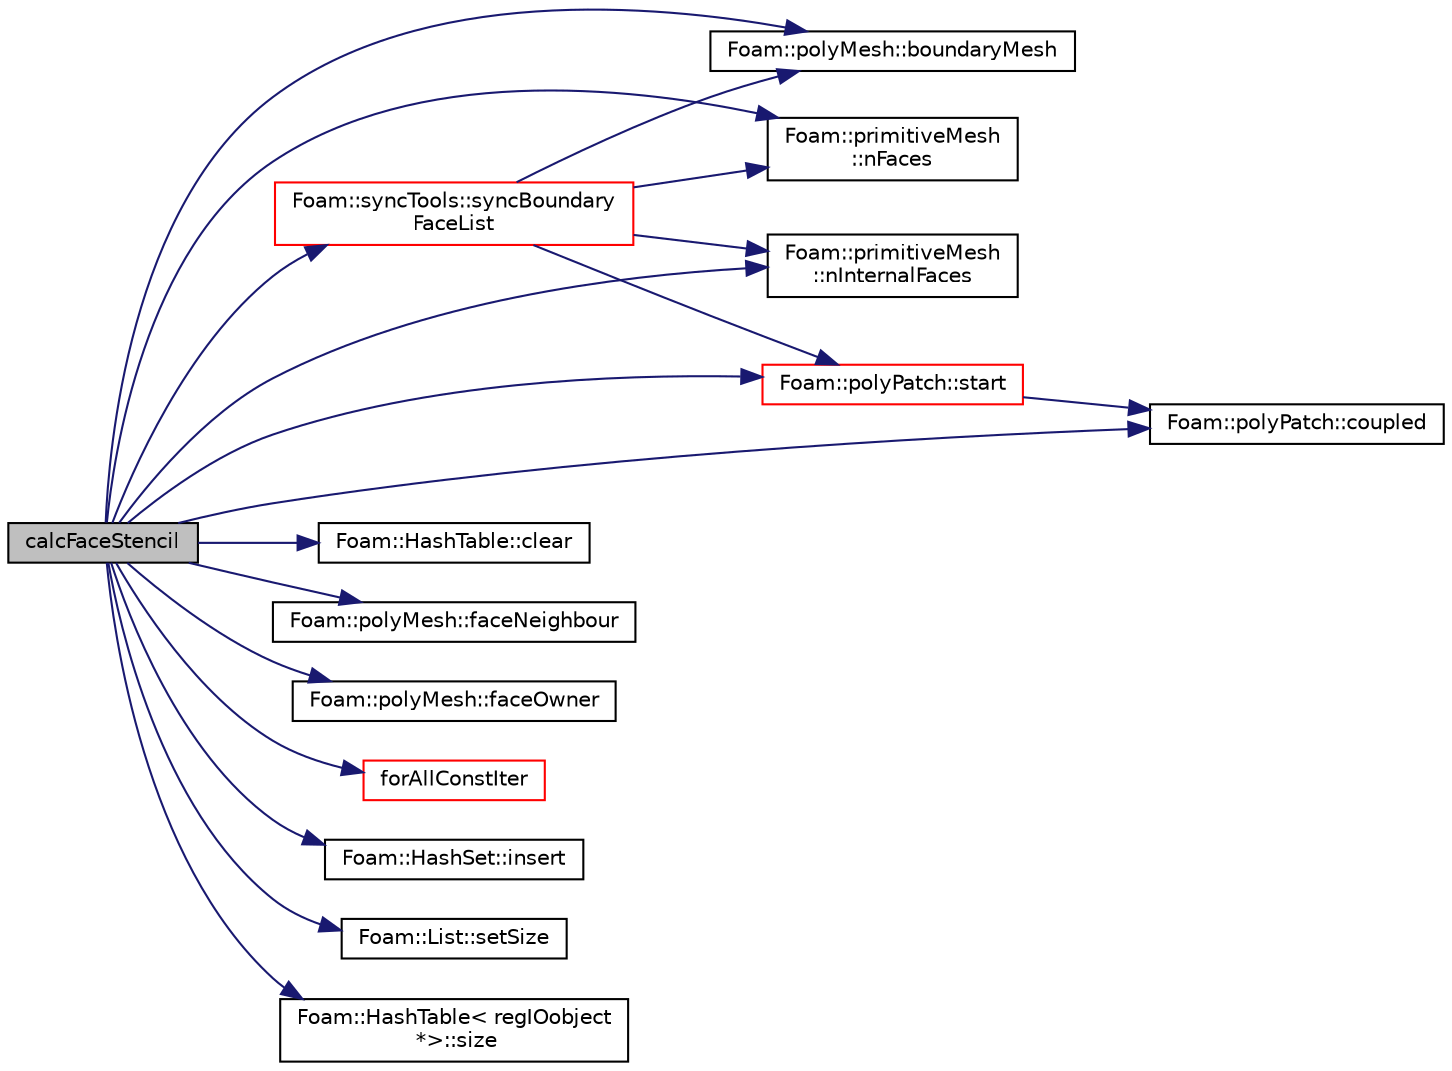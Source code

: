 digraph "calcFaceStencil"
{
  bgcolor="transparent";
  edge [fontname="Helvetica",fontsize="10",labelfontname="Helvetica",labelfontsize="10"];
  node [fontname="Helvetica",fontsize="10",shape=record];
  rankdir="LR";
  Node1149 [label="calcFaceStencil",height=0.2,width=0.4,color="black", fillcolor="grey75", style="filled", fontcolor="black"];
  Node1149 -> Node1150 [color="midnightblue",fontsize="10",style="solid",fontname="Helvetica"];
  Node1150 [label="Foam::polyMesh::boundaryMesh",height=0.2,width=0.4,color="black",URL="$a28565.html#a9f2b68c134340291eda6197f47f25484",tooltip="Return boundary mesh. "];
  Node1149 -> Node1151 [color="midnightblue",fontsize="10",style="solid",fontname="Helvetica"];
  Node1151 [label="Foam::HashTable::clear",height=0.2,width=0.4,color="black",URL="$a26841.html#ac8bb3912a3ce86b15842e79d0b421204",tooltip="Clear all entries from table. "];
  Node1149 -> Node1152 [color="midnightblue",fontsize="10",style="solid",fontname="Helvetica"];
  Node1152 [label="Foam::polyPatch::coupled",height=0.2,width=0.4,color="black",URL="$a28633.html#a39c01db0e66d00fe0621a0c7e5fc4ead",tooltip="Return true if this patch is geometrically coupled (i.e. faces and. "];
  Node1149 -> Node1153 [color="midnightblue",fontsize="10",style="solid",fontname="Helvetica"];
  Node1153 [label="Foam::polyMesh::faceNeighbour",height=0.2,width=0.4,color="black",URL="$a28565.html#a9fb57b52c700ed61f09ada65412d13e3",tooltip="Return face neighbour. "];
  Node1149 -> Node1154 [color="midnightblue",fontsize="10",style="solid",fontname="Helvetica"];
  Node1154 [label="Foam::polyMesh::faceOwner",height=0.2,width=0.4,color="black",URL="$a28565.html#a57752b49bfee23ca1944c3fb0493974f",tooltip="Return face owner. "];
  Node1149 -> Node1155 [color="midnightblue",fontsize="10",style="solid",fontname="Helvetica"];
  Node1155 [label="forAllConstIter",height=0.2,width=0.4,color="red",URL="$a39311.html#ae21e2836509b0fa7f7cedf6493b11b09"];
  Node1149 -> Node1451 [color="midnightblue",fontsize="10",style="solid",fontname="Helvetica"];
  Node1451 [label="Foam::HashSet::insert",height=0.2,width=0.4,color="black",URL="$a26829.html#a49f0753d9652681fc3a81f59951a0ad7",tooltip="Insert a new entry. "];
  Node1149 -> Node1239 [color="midnightblue",fontsize="10",style="solid",fontname="Helvetica"];
  Node1239 [label="Foam::primitiveMesh\l::nFaces",height=0.2,width=0.4,color="black",URL="$a28685.html#abe602c985a3c9ffa67176e969e77ca6f"];
  Node1149 -> Node1452 [color="midnightblue",fontsize="10",style="solid",fontname="Helvetica"];
  Node1452 [label="Foam::primitiveMesh\l::nInternalFaces",height=0.2,width=0.4,color="black",URL="$a28685.html#aa6c7965af1f30d16d9125deb981cbdb0"];
  Node1149 -> Node1217 [color="midnightblue",fontsize="10",style="solid",fontname="Helvetica"];
  Node1217 [label="Foam::List::setSize",height=0.2,width=0.4,color="black",URL="$a26833.html#aedb985ffeaf1bdbfeccc2a8730405703",tooltip="Reset size of List. "];
  Node1149 -> Node1404 [color="midnightblue",fontsize="10",style="solid",fontname="Helvetica"];
  Node1404 [label="Foam::HashTable\< regIOobject\l *\>::size",height=0.2,width=0.4,color="black",URL="$a26841.html#a47b3bf30da1eb3ab8076b5fbe00e0494",tooltip="Return number of elements in table. "];
  Node1149 -> Node1453 [color="midnightblue",fontsize="10",style="solid",fontname="Helvetica"];
  Node1453 [label="Foam::polyPatch::start",height=0.2,width=0.4,color="red",URL="$a28633.html#a6bfd3e3abb11e98bdb4b98671cec1234",tooltip="Return start label of this patch in the polyMesh face list. "];
  Node1453 -> Node1152 [color="midnightblue",fontsize="10",style="solid",fontname="Helvetica"];
  Node1149 -> Node1460 [color="midnightblue",fontsize="10",style="solid",fontname="Helvetica"];
  Node1460 [label="Foam::syncTools::syncBoundary\lFaceList",height=0.2,width=0.4,color="red",URL="$a28657.html#abfef71f4706b88c9184fcae7352d0903",tooltip="Synchronize values on boundary faces only. "];
  Node1460 -> Node1239 [color="midnightblue",fontsize="10",style="solid",fontname="Helvetica"];
  Node1460 -> Node1452 [color="midnightblue",fontsize="10",style="solid",fontname="Helvetica"];
  Node1460 -> Node1150 [color="midnightblue",fontsize="10",style="solid",fontname="Helvetica"];
  Node1460 -> Node1453 [color="midnightblue",fontsize="10",style="solid",fontname="Helvetica"];
}
